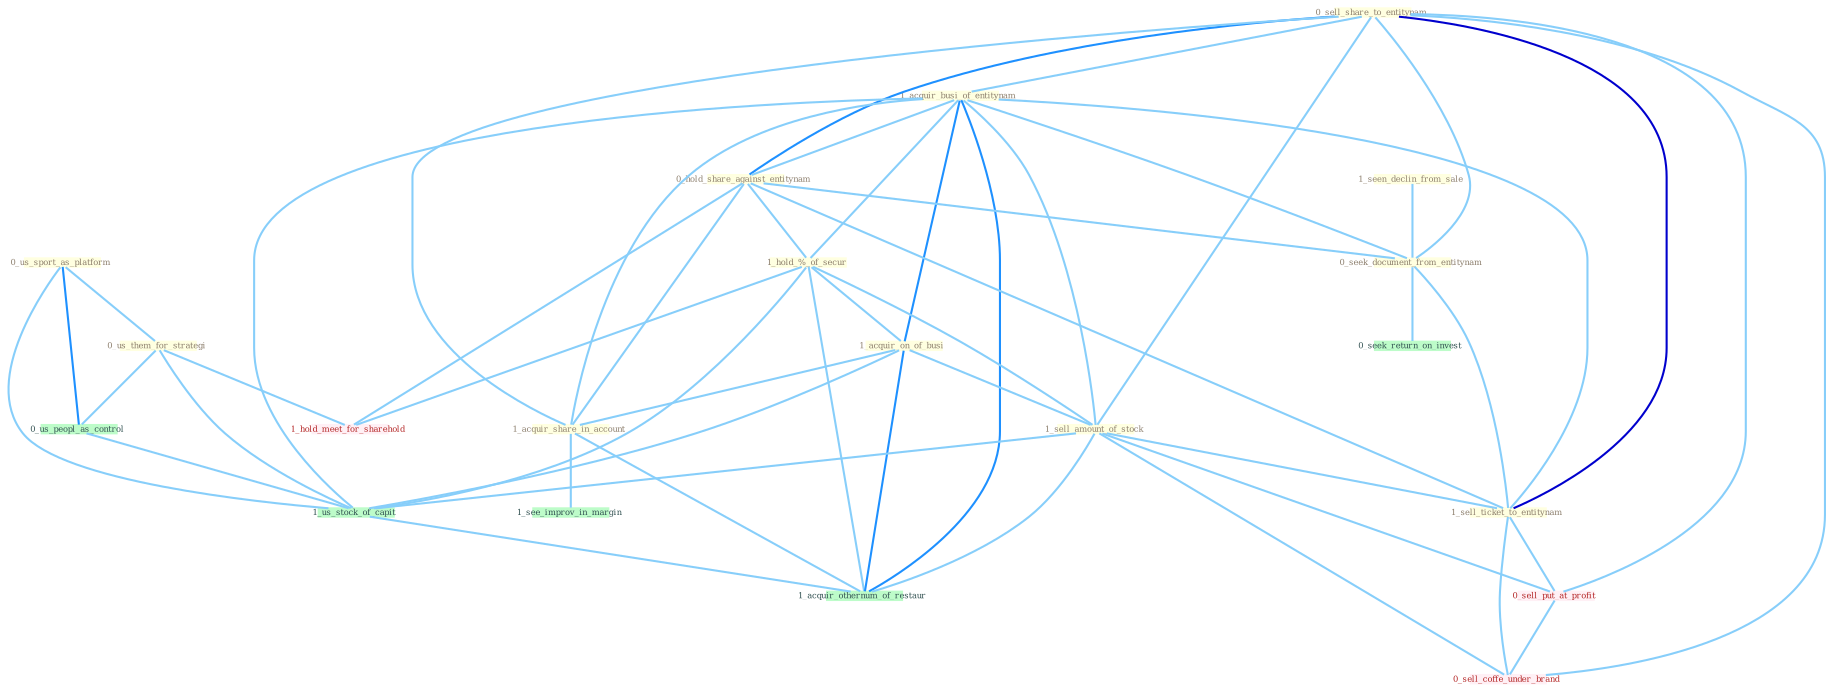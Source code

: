 Graph G{ 
    node
    [shape=polygon,style=filled,width=.5,height=.06,color="#BDFCC9",fixedsize=true,fontsize=4,
    fontcolor="#2f4f4f"];
    {node
    [color="#ffffe0", fontcolor="#8b7d6b"] "0_sell_share_to_entitynam " "1_acquir_busi_of_entitynam " "0_hold_share_against_entitynam " "0_us_sport_as_platform " "1_seen_declin_from_sale " "0_seek_document_from_entitynam " "1_hold_%_of_secur " "1_acquir_on_of_busi " "0_us_them_for_strategi " "1_acquir_share_in_account " "1_sell_amount_of_stock " "1_sell_ticket_to_entitynam "}
{node [color="#fff0f5", fontcolor="#b22222"] "0_sell_put_at_profit " "0_sell_coffe_under_brand " "1_hold_meet_for_sharehold "}
edge [color="#B0E2FF"];

	"0_sell_share_to_entitynam " -- "1_acquir_busi_of_entitynam " [w="1", color="#87cefa" ];
	"0_sell_share_to_entitynam " -- "0_hold_share_against_entitynam " [w="2", color="#1e90ff" , len=0.8];
	"0_sell_share_to_entitynam " -- "0_seek_document_from_entitynam " [w="1", color="#87cefa" ];
	"0_sell_share_to_entitynam " -- "1_acquir_share_in_account " [w="1", color="#87cefa" ];
	"0_sell_share_to_entitynam " -- "1_sell_amount_of_stock " [w="1", color="#87cefa" ];
	"0_sell_share_to_entitynam " -- "1_sell_ticket_to_entitynam " [w="3", color="#0000cd" , len=0.6];
	"0_sell_share_to_entitynam " -- "0_sell_put_at_profit " [w="1", color="#87cefa" ];
	"0_sell_share_to_entitynam " -- "0_sell_coffe_under_brand " [w="1", color="#87cefa" ];
	"1_acquir_busi_of_entitynam " -- "0_hold_share_against_entitynam " [w="1", color="#87cefa" ];
	"1_acquir_busi_of_entitynam " -- "0_seek_document_from_entitynam " [w="1", color="#87cefa" ];
	"1_acquir_busi_of_entitynam " -- "1_hold_%_of_secur " [w="1", color="#87cefa" ];
	"1_acquir_busi_of_entitynam " -- "1_acquir_on_of_busi " [w="2", color="#1e90ff" , len=0.8];
	"1_acquir_busi_of_entitynam " -- "1_acquir_share_in_account " [w="1", color="#87cefa" ];
	"1_acquir_busi_of_entitynam " -- "1_sell_amount_of_stock " [w="1", color="#87cefa" ];
	"1_acquir_busi_of_entitynam " -- "1_sell_ticket_to_entitynam " [w="1", color="#87cefa" ];
	"1_acquir_busi_of_entitynam " -- "1_us_stock_of_capit " [w="1", color="#87cefa" ];
	"1_acquir_busi_of_entitynam " -- "1_acquir_othernum_of_restaur " [w="2", color="#1e90ff" , len=0.8];
	"0_hold_share_against_entitynam " -- "0_seek_document_from_entitynam " [w="1", color="#87cefa" ];
	"0_hold_share_against_entitynam " -- "1_hold_%_of_secur " [w="1", color="#87cefa" ];
	"0_hold_share_against_entitynam " -- "1_acquir_share_in_account " [w="1", color="#87cefa" ];
	"0_hold_share_against_entitynam " -- "1_sell_ticket_to_entitynam " [w="1", color="#87cefa" ];
	"0_hold_share_against_entitynam " -- "1_hold_meet_for_sharehold " [w="1", color="#87cefa" ];
	"0_us_sport_as_platform " -- "0_us_them_for_strategi " [w="1", color="#87cefa" ];
	"0_us_sport_as_platform " -- "0_us_peopl_as_control " [w="2", color="#1e90ff" , len=0.8];
	"0_us_sport_as_platform " -- "1_us_stock_of_capit " [w="1", color="#87cefa" ];
	"1_seen_declin_from_sale " -- "0_seek_document_from_entitynam " [w="1", color="#87cefa" ];
	"0_seek_document_from_entitynam " -- "1_sell_ticket_to_entitynam " [w="1", color="#87cefa" ];
	"0_seek_document_from_entitynam " -- "0_seek_return_on_invest " [w="1", color="#87cefa" ];
	"1_hold_%_of_secur " -- "1_acquir_on_of_busi " [w="1", color="#87cefa" ];
	"1_hold_%_of_secur " -- "1_sell_amount_of_stock " [w="1", color="#87cefa" ];
	"1_hold_%_of_secur " -- "1_us_stock_of_capit " [w="1", color="#87cefa" ];
	"1_hold_%_of_secur " -- "1_hold_meet_for_sharehold " [w="1", color="#87cefa" ];
	"1_hold_%_of_secur " -- "1_acquir_othernum_of_restaur " [w="1", color="#87cefa" ];
	"1_acquir_on_of_busi " -- "1_acquir_share_in_account " [w="1", color="#87cefa" ];
	"1_acquir_on_of_busi " -- "1_sell_amount_of_stock " [w="1", color="#87cefa" ];
	"1_acquir_on_of_busi " -- "1_us_stock_of_capit " [w="1", color="#87cefa" ];
	"1_acquir_on_of_busi " -- "1_acquir_othernum_of_restaur " [w="2", color="#1e90ff" , len=0.8];
	"0_us_them_for_strategi " -- "0_us_peopl_as_control " [w="1", color="#87cefa" ];
	"0_us_them_for_strategi " -- "1_us_stock_of_capit " [w="1", color="#87cefa" ];
	"0_us_them_for_strategi " -- "1_hold_meet_for_sharehold " [w="1", color="#87cefa" ];
	"1_acquir_share_in_account " -- "1_see_improv_in_margin " [w="1", color="#87cefa" ];
	"1_acquir_share_in_account " -- "1_acquir_othernum_of_restaur " [w="1", color="#87cefa" ];
	"1_sell_amount_of_stock " -- "1_sell_ticket_to_entitynam " [w="1", color="#87cefa" ];
	"1_sell_amount_of_stock " -- "0_sell_put_at_profit " [w="1", color="#87cefa" ];
	"1_sell_amount_of_stock " -- "1_us_stock_of_capit " [w="1", color="#87cefa" ];
	"1_sell_amount_of_stock " -- "0_sell_coffe_under_brand " [w="1", color="#87cefa" ];
	"1_sell_amount_of_stock " -- "1_acquir_othernum_of_restaur " [w="1", color="#87cefa" ];
	"1_sell_ticket_to_entitynam " -- "0_sell_put_at_profit " [w="1", color="#87cefa" ];
	"1_sell_ticket_to_entitynam " -- "0_sell_coffe_under_brand " [w="1", color="#87cefa" ];
	"0_us_peopl_as_control " -- "1_us_stock_of_capit " [w="1", color="#87cefa" ];
	"0_sell_put_at_profit " -- "0_sell_coffe_under_brand " [w="1", color="#87cefa" ];
	"1_us_stock_of_capit " -- "1_acquir_othernum_of_restaur " [w="1", color="#87cefa" ];
}